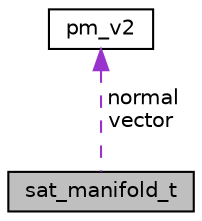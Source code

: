 digraph "sat_manifold_t"
{
 // LATEX_PDF_SIZE
  edge [fontname="Helvetica",fontsize="10",labelfontname="Helvetica",labelfontsize="10"];
  node [fontname="Helvetica",fontsize="10",shape=record];
  Node1 [label="sat_manifold_t",height=0.2,width=0.4,color="black", fillcolor="grey75", style="filled", fontcolor="black",tooltip="A collision manifold Provides information about a collision. Normals always point from shape 1 to sha..."];
  Node2 -> Node1 [dir="back",color="darkorchid3",fontsize="10",style="dashed",label=" normal\nvector" ,fontname="Helvetica"];
  Node2 [label="pm_v2",height=0.2,width=0.4,color="black", fillcolor="white", style="filled",URL="$structpm__v2.html",tooltip="A 2D vector."];
}
